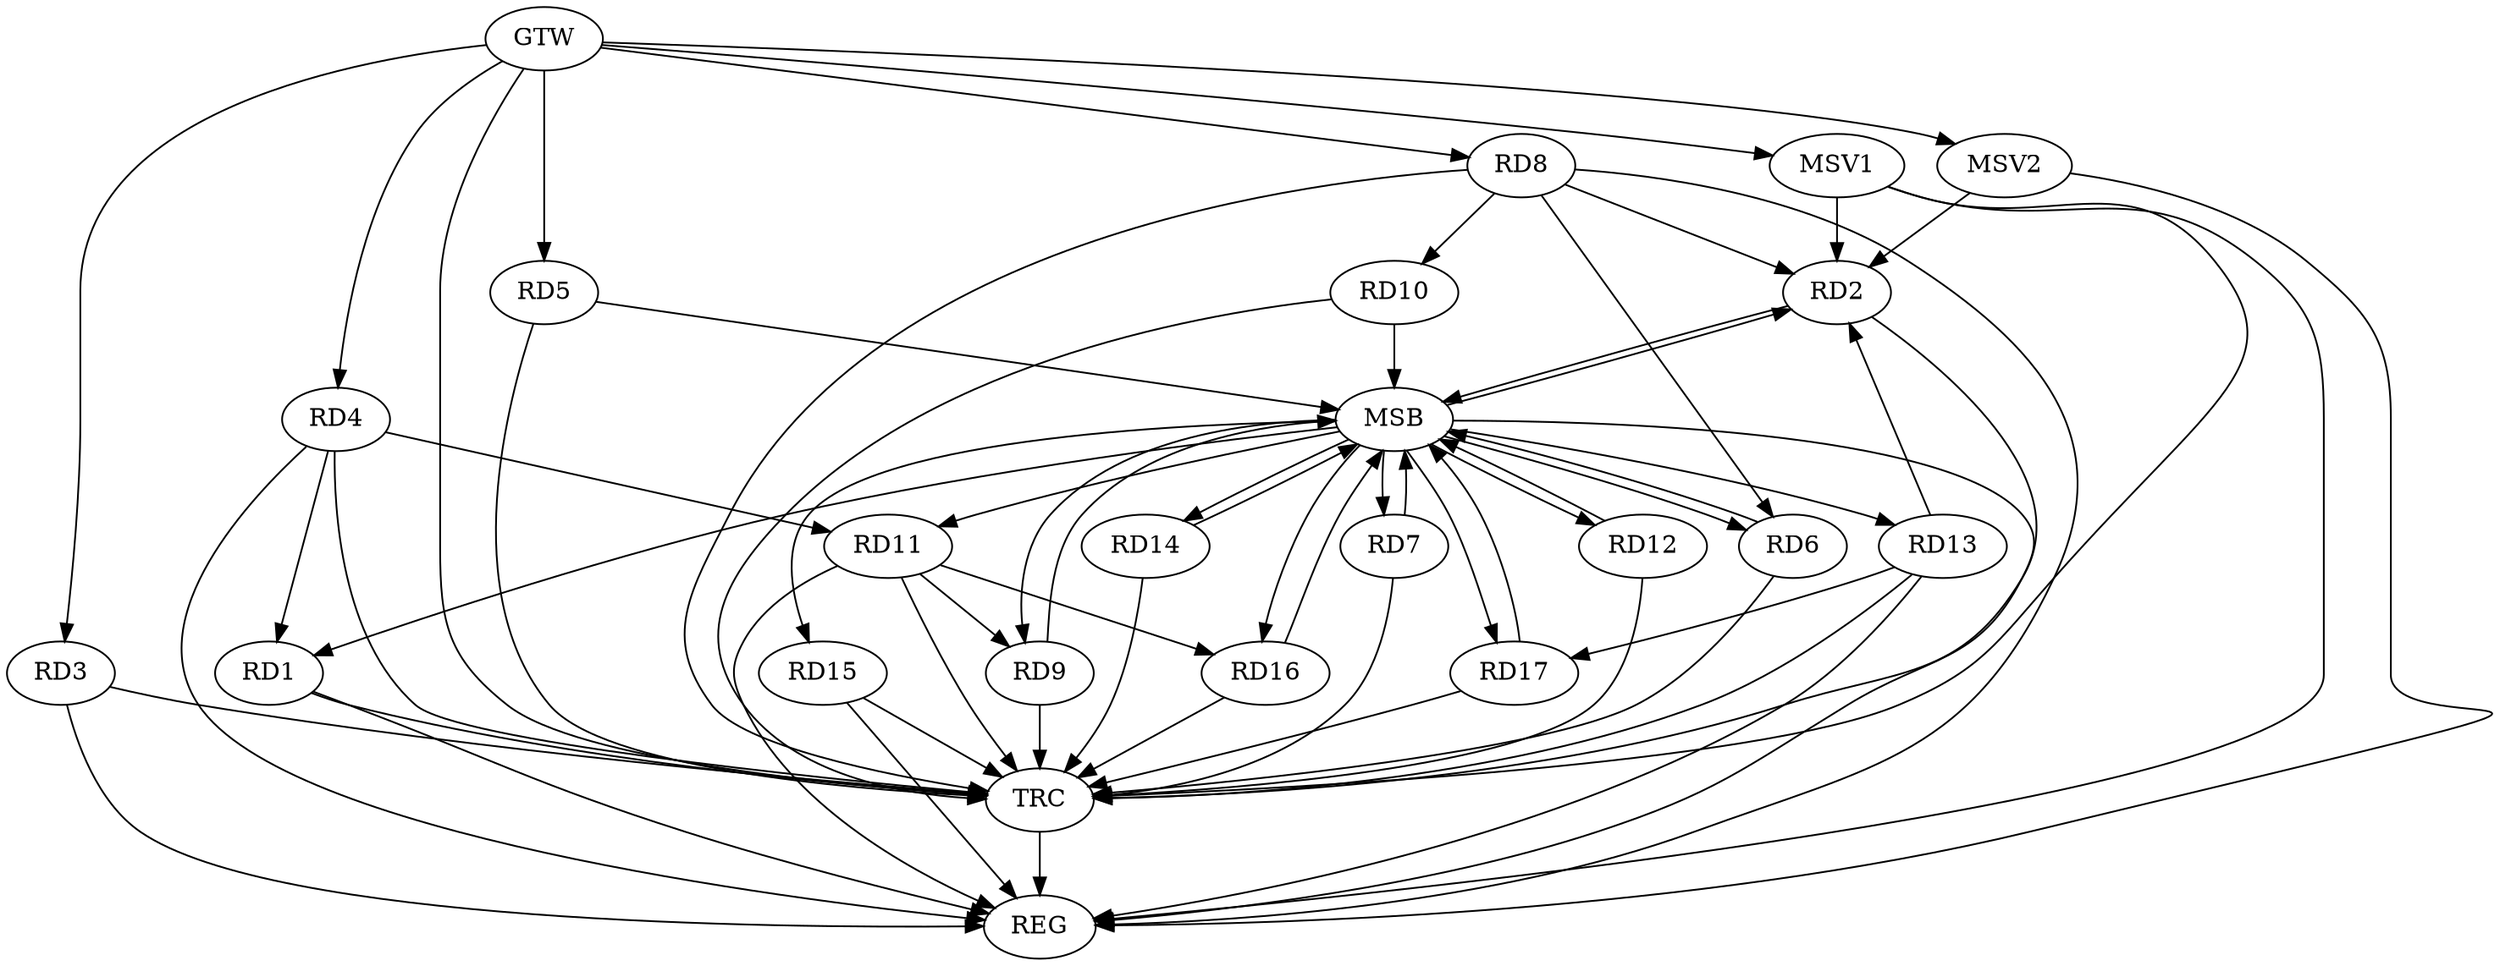 strict digraph G {
  RD1 [ label="RD1" ];
  RD2 [ label="RD2" ];
  RD3 [ label="RD3" ];
  RD4 [ label="RD4" ];
  RD5 [ label="RD5" ];
  RD6 [ label="RD6" ];
  RD7 [ label="RD7" ];
  RD8 [ label="RD8" ];
  RD9 [ label="RD9" ];
  RD10 [ label="RD10" ];
  RD11 [ label="RD11" ];
  RD12 [ label="RD12" ];
  RD13 [ label="RD13" ];
  RD14 [ label="RD14" ];
  RD15 [ label="RD15" ];
  RD16 [ label="RD16" ];
  RD17 [ label="RD17" ];
  GTW [ label="GTW" ];
  REG [ label="REG" ];
  MSB [ label="MSB" ];
  TRC [ label="TRC" ];
  MSV1 [ label="MSV1" ];
  MSV2 [ label="MSV2" ];
  RD4 -> RD1;
  RD8 -> RD2;
  RD13 -> RD2;
  RD4 -> RD11;
  RD8 -> RD6;
  RD8 -> RD10;
  RD11 -> RD9;
  RD11 -> RD16;
  RD13 -> RD17;
  GTW -> RD3;
  GTW -> RD4;
  GTW -> RD5;
  GTW -> RD8;
  RD1 -> REG;
  RD3 -> REG;
  RD4 -> REG;
  RD8 -> REG;
  RD11 -> REG;
  RD13 -> REG;
  RD15 -> REG;
  RD2 -> MSB;
  MSB -> RD11;
  MSB -> REG;
  RD5 -> MSB;
  MSB -> RD6;
  MSB -> RD13;
  MSB -> RD15;
  RD6 -> MSB;
  MSB -> RD7;
  RD7 -> MSB;
  MSB -> RD17;
  RD9 -> MSB;
  MSB -> RD12;
  MSB -> RD16;
  RD10 -> MSB;
  MSB -> RD2;
  RD12 -> MSB;
  MSB -> RD14;
  RD14 -> MSB;
  RD16 -> MSB;
  MSB -> RD1;
  MSB -> RD9;
  RD17 -> MSB;
  RD1 -> TRC;
  RD2 -> TRC;
  RD3 -> TRC;
  RD4 -> TRC;
  RD5 -> TRC;
  RD6 -> TRC;
  RD7 -> TRC;
  RD8 -> TRC;
  RD9 -> TRC;
  RD10 -> TRC;
  RD11 -> TRC;
  RD12 -> TRC;
  RD13 -> TRC;
  RD14 -> TRC;
  RD15 -> TRC;
  RD16 -> TRC;
  RD17 -> TRC;
  GTW -> TRC;
  TRC -> REG;
  MSV1 -> RD2;
  GTW -> MSV1;
  MSV1 -> REG;
  MSV1 -> TRC;
  MSV2 -> RD2;
  GTW -> MSV2;
  MSV2 -> REG;
}
